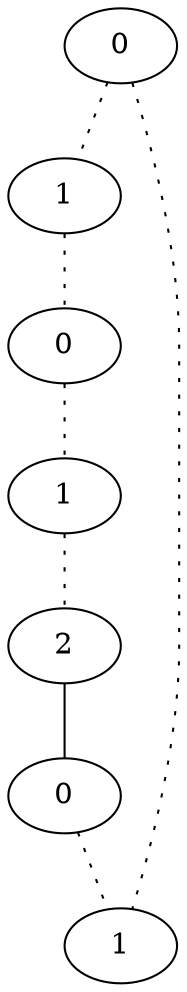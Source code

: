 graph {
a0[label=0];
a1[label=1];
a2[label=0];
a3[label=1];
a4[label=2];
a5[label=0];
a6[label=1];
a0 -- a1 [style=dotted];
a0 -- a6 [style=dotted];
a1 -- a2 [style=dotted];
a2 -- a3 [style=dotted];
a3 -- a4 [style=dotted];
a4 -- a5;
a5 -- a6 [style=dotted];
}
